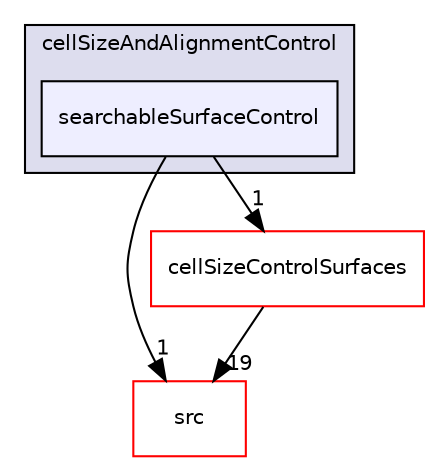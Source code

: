 digraph "applications/utilities/mesh/generation/foamyMesh/conformalVoronoiMesh/cellShapeControl/cellSizeAndAlignmentControl/searchableSurfaceControl" {
  bgcolor=transparent;
  compound=true
  node [ fontsize="10", fontname="Helvetica"];
  edge [ labelfontsize="10", labelfontname="Helvetica"];
  subgraph clusterdir_0fac8db952babc557e0fb20d3086a2fc {
    graph [ bgcolor="#ddddee", pencolor="black", label="cellSizeAndAlignmentControl" fontname="Helvetica", fontsize="10", URL="dir_0fac8db952babc557e0fb20d3086a2fc.html"]
  dir_54685045831cda5e95e7d92c081c6dca [shape=box, label="searchableSurfaceControl", style="filled", fillcolor="#eeeeff", pencolor="black", URL="dir_54685045831cda5e95e7d92c081c6dca.html"];
  }
  dir_68267d1309a1af8e8297ef4c3efbcdba [shape=box label="src" color="red" URL="dir_68267d1309a1af8e8297ef4c3efbcdba.html"];
  dir_778c82a8af8b45b8f10407162d229375 [shape=box label="cellSizeControlSurfaces" color="red" URL="dir_778c82a8af8b45b8f10407162d229375.html"];
  dir_54685045831cda5e95e7d92c081c6dca->dir_68267d1309a1af8e8297ef4c3efbcdba [headlabel="1", labeldistance=1.5 headhref="dir_000520_000736.html"];
  dir_54685045831cda5e95e7d92c081c6dca->dir_778c82a8af8b45b8f10407162d229375 [headlabel="1", labeldistance=1.5 headhref="dir_000520_000523.html"];
  dir_778c82a8af8b45b8f10407162d229375->dir_68267d1309a1af8e8297ef4c3efbcdba [headlabel="19", labeldistance=1.5 headhref="dir_000523_000736.html"];
}
